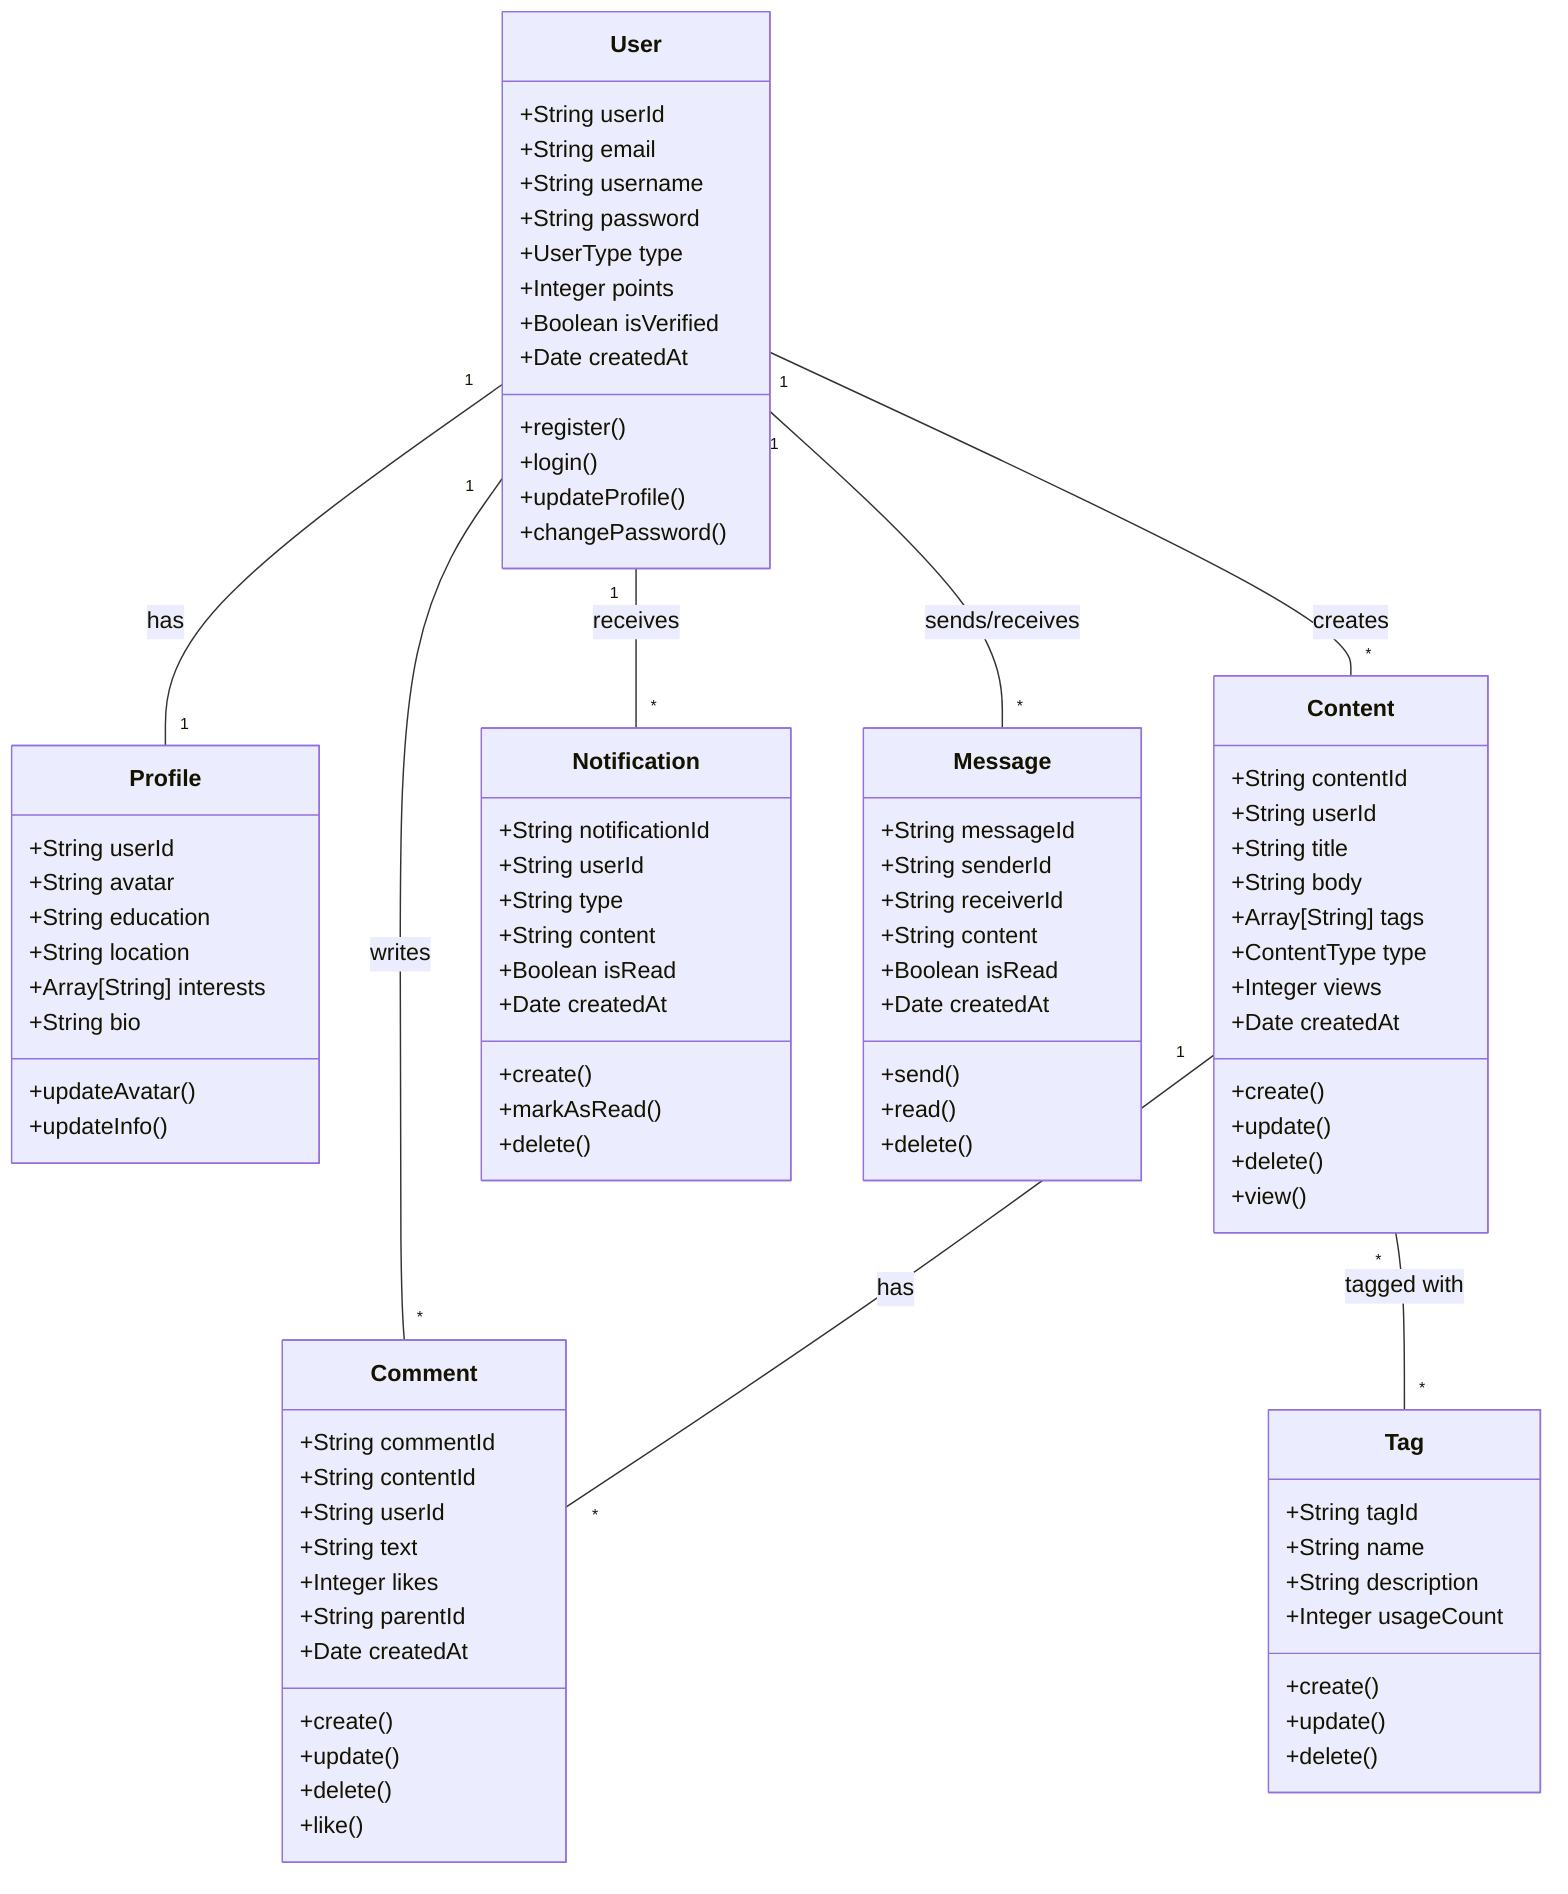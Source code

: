 classDiagram
    class User {
        +String userId
        +String email
        +String username
        +String password
        +UserType type
        +Integer points
        +Boolean isVerified
        +Date createdAt
        +register()
        +login()
        +updateProfile()
        +changePassword()
    }

    class Profile {
        +String userId
        +String avatar
        +String education
        +String location
        +Array[String] interests
        +String bio
        +updateAvatar()
        +updateInfo()
    }

    class Content {
        +String contentId
        +String userId
        +String title
        +String body
        +Array[String] tags
        +ContentType type
        +Integer views
        +Date createdAt
        +create()
        +update()
        +delete()
        +view()
    }

    class Comment {
        +String commentId
        +String contentId
        +String userId
        +String text
        +Integer likes
        +String parentId
        +Date createdAt
        +create()
        +update()
        +delete()
        +like()
    }

    class Tag {
        +String tagId
        +String name
        +String description
        +Integer usageCount
        +create()
        +update()
        +delete()
    }

    class Notification {
        +String notificationId
        +String userId
        +String type
        +String content
        +Boolean isRead
        +Date createdAt
        +create()
        +markAsRead()
        +delete()
    }

    class Message {
        +String messageId
        +String senderId
        +String receiverId
        +String content
        +Boolean isRead
        +Date createdAt
        +send()
        +read()
        +delete()
    }

    User "1" -- "1" Profile : has
    User "1" -- "*" Content : creates
    User "1" -- "*" Comment : writes
    Content "1" -- "*" Comment : has
    Content "*" -- "*" Tag : tagged with
    User "1" -- "*" Notification : receives
    User "1" -- "*" Message : sends/receives